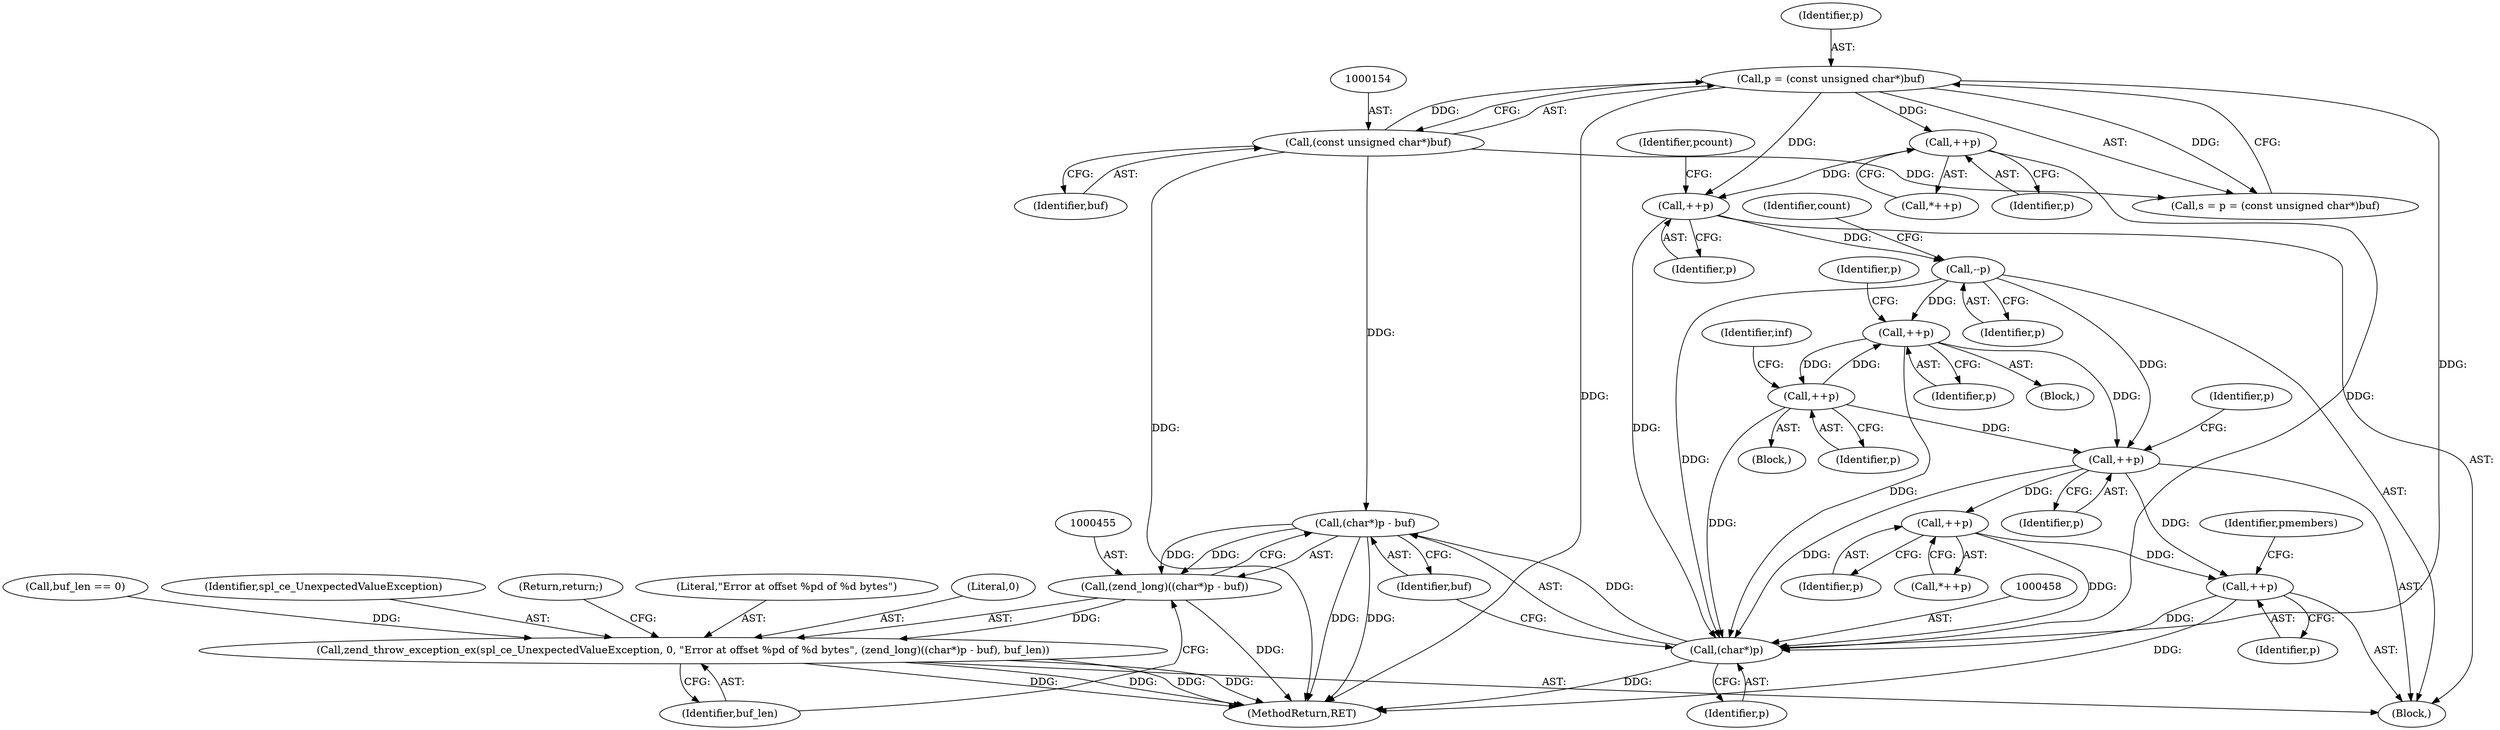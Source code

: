 digraph "0_php-src_61cdd1255d5b9c8453be71aacbbf682796ac77d4@pointer" {
"1000456" [label="(Call,(char*)p - buf)"];
"1000457" [label="(Call,(char*)p)"];
"1000171" [label="(Call,++p)"];
"1000151" [label="(Call,p = (const unsigned char*)buf)"];
"1000153" [label="(Call,(const unsigned char*)buf)"];
"1000166" [label="(Call,++p)"];
"1000397" [label="(Call,++p)"];
"1000266" [label="(Call,++p)"];
"1000217" [label="(Call,++p)"];
"1000196" [label="(Call,--p)"];
"1000412" [label="(Call,++p)"];
"1000407" [label="(Call,++p)"];
"1000454" [label="(Call,(zend_long)((char*)p - buf))"];
"1000450" [label="(Call,zend_throw_exception_ex(spl_ce_UnexpectedValueException, 0, \"Error at offset %pd of %d bytes\", (zend_long)((char*)p - buf), buf_len))"];
"1000165" [label="(Call,*++p)"];
"1000197" [label="(Identifier,p)"];
"1000397" [label="(Call,++p)"];
"1000223" [label="(Identifier,p)"];
"1000450" [label="(Call,zend_throw_exception_ex(spl_ce_UnexpectedValueException, 0, \"Error at offset %pd of %d bytes\", (zend_long)((char*)p - buf), buf_len))"];
"1000174" [label="(Identifier,pcount)"];
"1000403" [label="(Identifier,p)"];
"1000114" [label="(Block,)"];
"1000415" [label="(Identifier,pmembers)"];
"1000452" [label="(Literal,0)"];
"1000166" [label="(Call,++p)"];
"1000152" [label="(Identifier,p)"];
"1000218" [label="(Identifier,p)"];
"1000144" [label="(Call,buf_len == 0)"];
"1000266" [label="(Call,++p)"];
"1000457" [label="(Call,(char*)p)"];
"1000456" [label="(Call,(char*)p - buf)"];
"1000207" [label="(Block,)"];
"1000398" [label="(Identifier,p)"];
"1000451" [label="(Identifier,spl_ce_UnexpectedValueException)"];
"1000407" [label="(Call,++p)"];
"1000408" [label="(Identifier,p)"];
"1000461" [label="(Identifier,buf_len)"];
"1000151" [label="(Call,p = (const unsigned char*)buf)"];
"1000171" [label="(Call,++p)"];
"1000463" [label="(MethodReturn,RET)"];
"1000413" [label="(Identifier,p)"];
"1000199" [label="(Identifier,count)"];
"1000267" [label="(Identifier,p)"];
"1000459" [label="(Identifier,p)"];
"1000462" [label="(Return,return;)"];
"1000454" [label="(Call,(zend_long)((char*)p - buf))"];
"1000453" [label="(Literal,\"Error at offset %pd of %d bytes\")"];
"1000406" [label="(Call,*++p)"];
"1000167" [label="(Identifier,p)"];
"1000149" [label="(Call,s = p = (const unsigned char*)buf)"];
"1000153" [label="(Call,(const unsigned char*)buf)"];
"1000217" [label="(Call,++p)"];
"1000412" [label="(Call,++p)"];
"1000265" [label="(Block,)"];
"1000155" [label="(Identifier,buf)"];
"1000196" [label="(Call,--p)"];
"1000272" [label="(Identifier,inf)"];
"1000460" [label="(Identifier,buf)"];
"1000172" [label="(Identifier,p)"];
"1000456" -> "1000454"  [label="AST: "];
"1000456" -> "1000460"  [label="CFG: "];
"1000457" -> "1000456"  [label="AST: "];
"1000460" -> "1000456"  [label="AST: "];
"1000454" -> "1000456"  [label="CFG: "];
"1000456" -> "1000463"  [label="DDG: "];
"1000456" -> "1000463"  [label="DDG: "];
"1000456" -> "1000454"  [label="DDG: "];
"1000456" -> "1000454"  [label="DDG: "];
"1000457" -> "1000456"  [label="DDG: "];
"1000153" -> "1000456"  [label="DDG: "];
"1000457" -> "1000459"  [label="CFG: "];
"1000458" -> "1000457"  [label="AST: "];
"1000459" -> "1000457"  [label="AST: "];
"1000460" -> "1000457"  [label="CFG: "];
"1000457" -> "1000463"  [label="DDG: "];
"1000171" -> "1000457"  [label="DDG: "];
"1000397" -> "1000457"  [label="DDG: "];
"1000217" -> "1000457"  [label="DDG: "];
"1000412" -> "1000457"  [label="DDG: "];
"1000196" -> "1000457"  [label="DDG: "];
"1000407" -> "1000457"  [label="DDG: "];
"1000151" -> "1000457"  [label="DDG: "];
"1000166" -> "1000457"  [label="DDG: "];
"1000266" -> "1000457"  [label="DDG: "];
"1000171" -> "1000114"  [label="AST: "];
"1000171" -> "1000172"  [label="CFG: "];
"1000172" -> "1000171"  [label="AST: "];
"1000174" -> "1000171"  [label="CFG: "];
"1000151" -> "1000171"  [label="DDG: "];
"1000166" -> "1000171"  [label="DDG: "];
"1000171" -> "1000196"  [label="DDG: "];
"1000151" -> "1000149"  [label="AST: "];
"1000151" -> "1000153"  [label="CFG: "];
"1000152" -> "1000151"  [label="AST: "];
"1000153" -> "1000151"  [label="AST: "];
"1000149" -> "1000151"  [label="CFG: "];
"1000151" -> "1000463"  [label="DDG: "];
"1000151" -> "1000149"  [label="DDG: "];
"1000153" -> "1000151"  [label="DDG: "];
"1000151" -> "1000166"  [label="DDG: "];
"1000153" -> "1000155"  [label="CFG: "];
"1000154" -> "1000153"  [label="AST: "];
"1000155" -> "1000153"  [label="AST: "];
"1000153" -> "1000463"  [label="DDG: "];
"1000153" -> "1000149"  [label="DDG: "];
"1000166" -> "1000165"  [label="AST: "];
"1000166" -> "1000167"  [label="CFG: "];
"1000167" -> "1000166"  [label="AST: "];
"1000165" -> "1000166"  [label="CFG: "];
"1000397" -> "1000114"  [label="AST: "];
"1000397" -> "1000398"  [label="CFG: "];
"1000398" -> "1000397"  [label="AST: "];
"1000403" -> "1000397"  [label="CFG: "];
"1000266" -> "1000397"  [label="DDG: "];
"1000217" -> "1000397"  [label="DDG: "];
"1000196" -> "1000397"  [label="DDG: "];
"1000397" -> "1000407"  [label="DDG: "];
"1000397" -> "1000412"  [label="DDG: "];
"1000266" -> "1000265"  [label="AST: "];
"1000266" -> "1000267"  [label="CFG: "];
"1000267" -> "1000266"  [label="AST: "];
"1000272" -> "1000266"  [label="CFG: "];
"1000266" -> "1000217"  [label="DDG: "];
"1000217" -> "1000266"  [label="DDG: "];
"1000217" -> "1000207"  [label="AST: "];
"1000217" -> "1000218"  [label="CFG: "];
"1000218" -> "1000217"  [label="AST: "];
"1000223" -> "1000217"  [label="CFG: "];
"1000196" -> "1000217"  [label="DDG: "];
"1000196" -> "1000114"  [label="AST: "];
"1000196" -> "1000197"  [label="CFG: "];
"1000197" -> "1000196"  [label="AST: "];
"1000199" -> "1000196"  [label="CFG: "];
"1000412" -> "1000114"  [label="AST: "];
"1000412" -> "1000413"  [label="CFG: "];
"1000413" -> "1000412"  [label="AST: "];
"1000415" -> "1000412"  [label="CFG: "];
"1000412" -> "1000463"  [label="DDG: "];
"1000407" -> "1000412"  [label="DDG: "];
"1000407" -> "1000406"  [label="AST: "];
"1000407" -> "1000408"  [label="CFG: "];
"1000408" -> "1000407"  [label="AST: "];
"1000406" -> "1000407"  [label="CFG: "];
"1000454" -> "1000450"  [label="AST: "];
"1000455" -> "1000454"  [label="AST: "];
"1000461" -> "1000454"  [label="CFG: "];
"1000454" -> "1000463"  [label="DDG: "];
"1000454" -> "1000450"  [label="DDG: "];
"1000450" -> "1000114"  [label="AST: "];
"1000450" -> "1000461"  [label="CFG: "];
"1000451" -> "1000450"  [label="AST: "];
"1000452" -> "1000450"  [label="AST: "];
"1000453" -> "1000450"  [label="AST: "];
"1000461" -> "1000450"  [label="AST: "];
"1000462" -> "1000450"  [label="CFG: "];
"1000450" -> "1000463"  [label="DDG: "];
"1000450" -> "1000463"  [label="DDG: "];
"1000450" -> "1000463"  [label="DDG: "];
"1000450" -> "1000463"  [label="DDG: "];
"1000144" -> "1000450"  [label="DDG: "];
}
